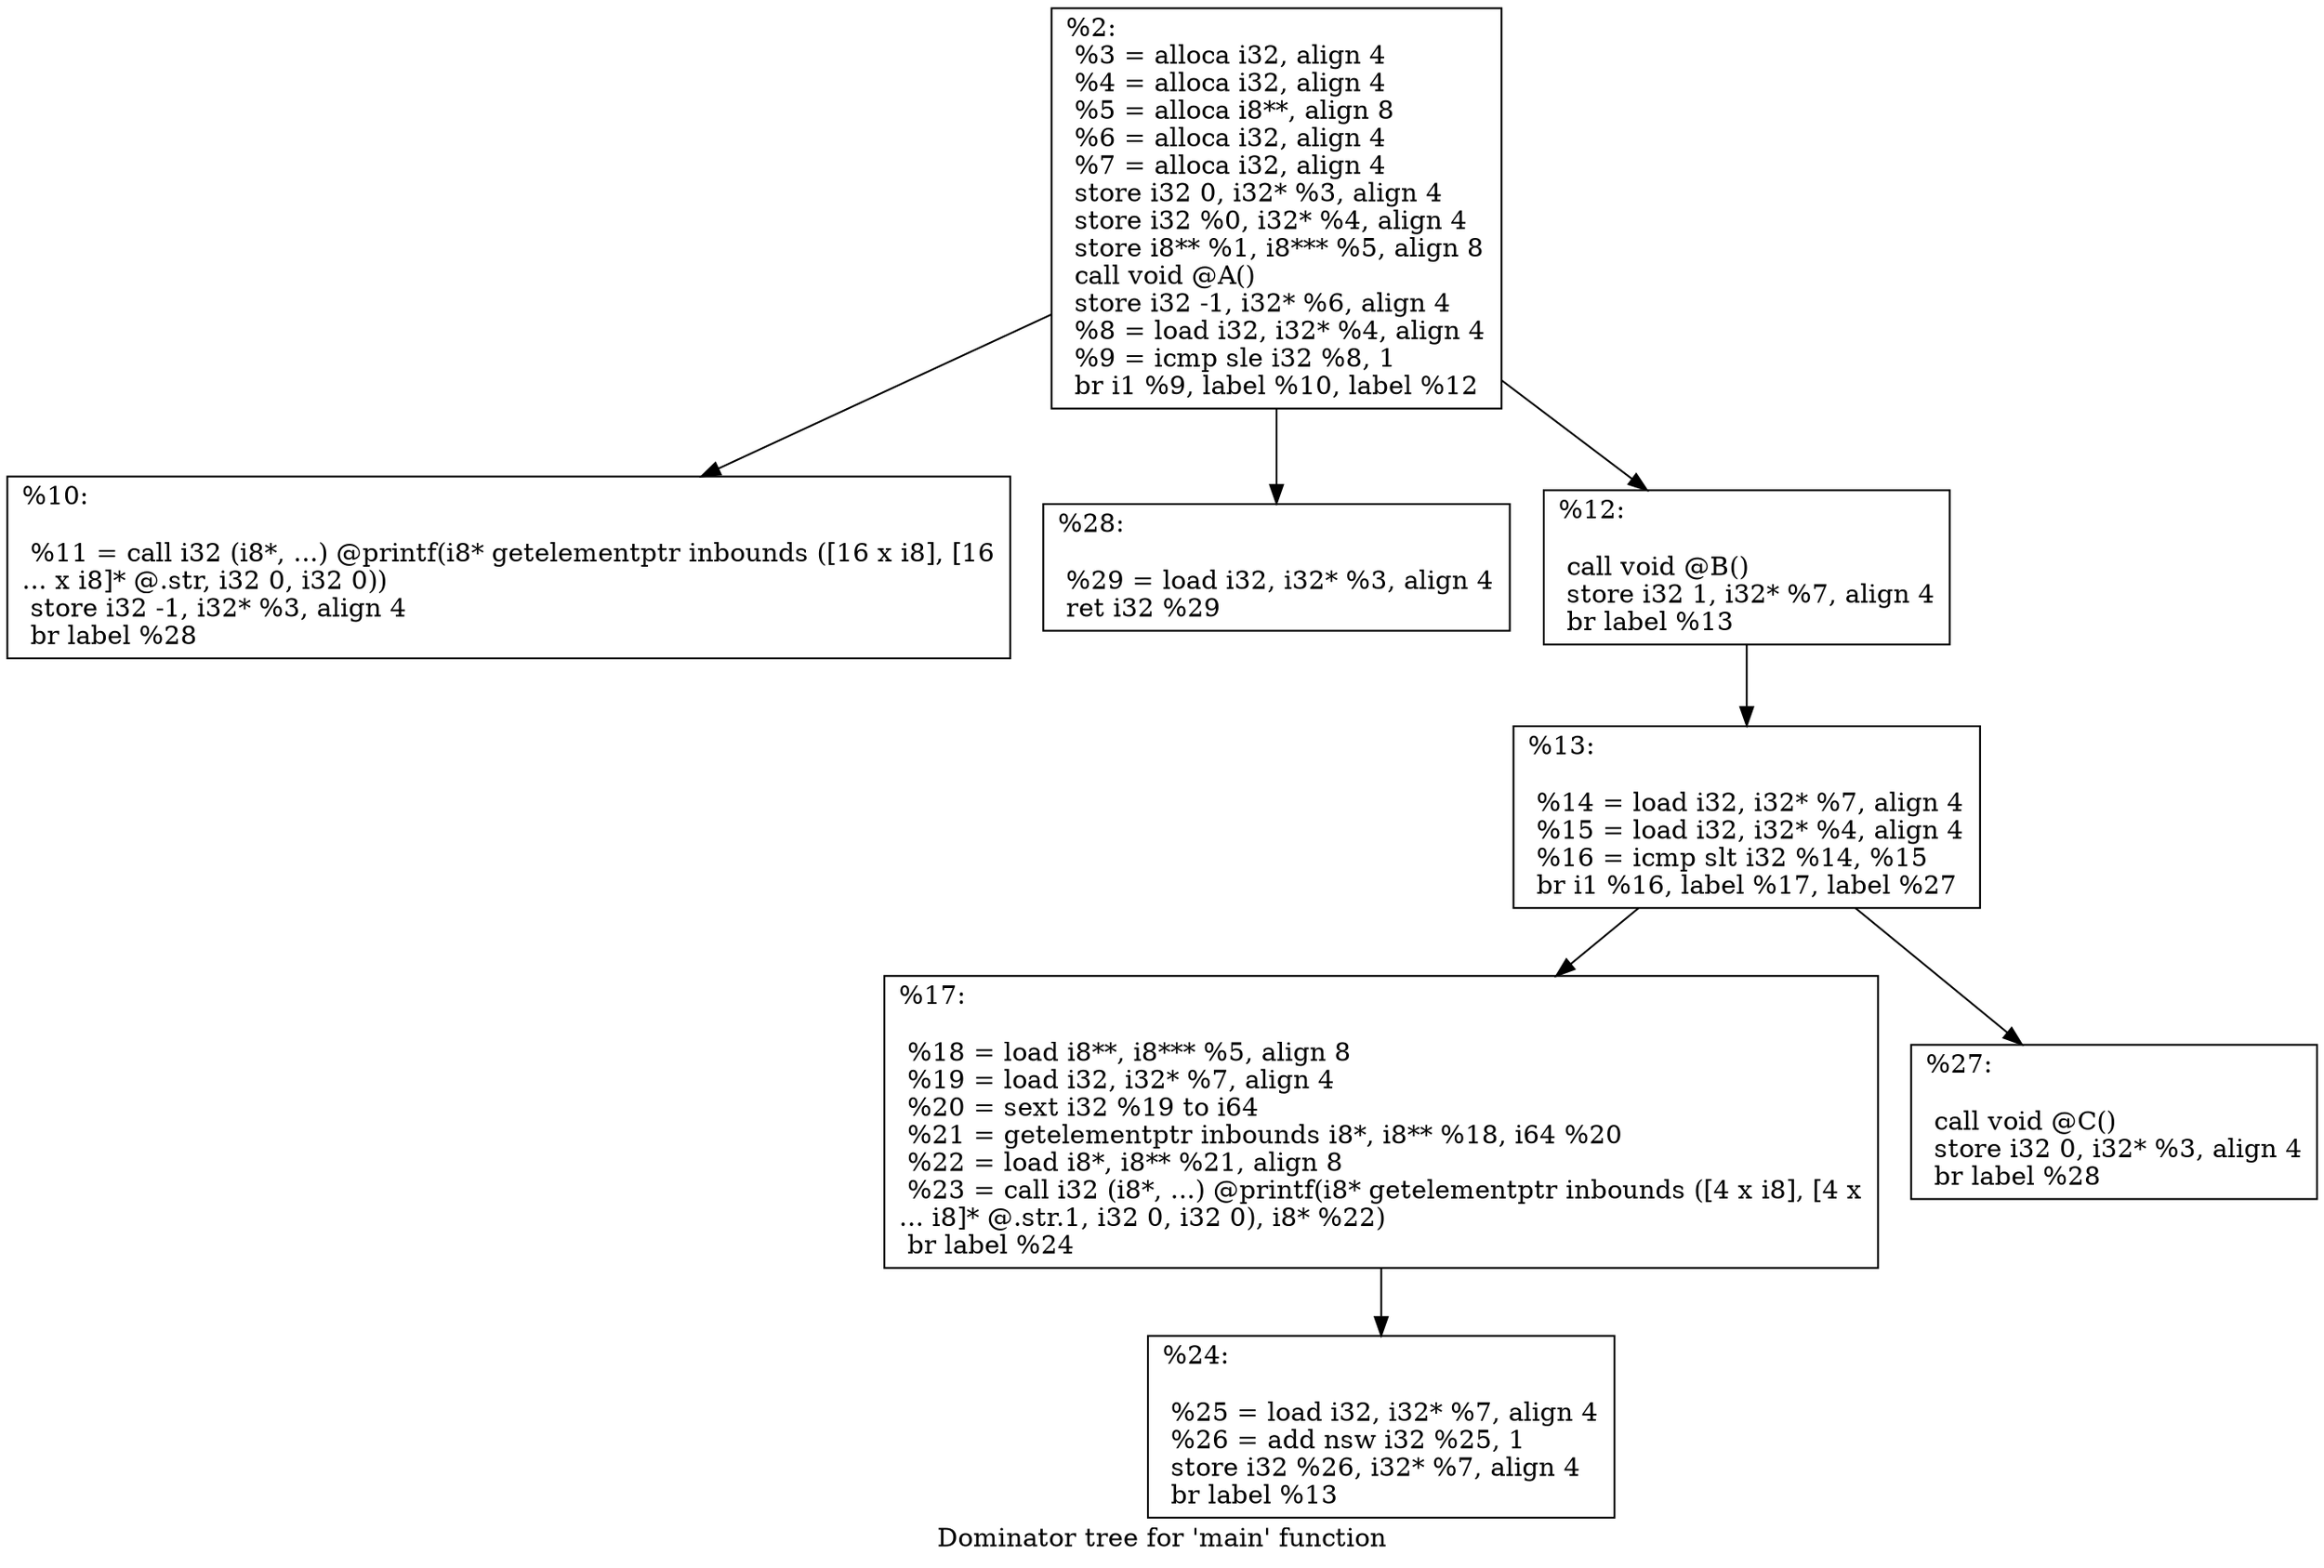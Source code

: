 digraph "Dominator tree for 'main' function" {
	label="Dominator tree for 'main' function";

	Node0x191a220 [shape=record,label="{%2:\l  %3 = alloca i32, align 4\l  %4 = alloca i32, align 4\l  %5 = alloca i8**, align 8\l  %6 = alloca i32, align 4\l  %7 = alloca i32, align 4\l  store i32 0, i32* %3, align 4\l  store i32 %0, i32* %4, align 4\l  store i8** %1, i8*** %5, align 8\l  call void @A()\l  store i32 -1, i32* %6, align 4\l  %8 = load i32, i32* %4, align 4\l  %9 = icmp sle i32 %8, 1\l  br i1 %9, label %10, label %12\l}"];
	Node0x191a220 -> Node0x191a260;
	Node0x191a220 -> Node0x19190f0;
	Node0x191a220 -> Node0x1919130;
	Node0x191a260 [shape=record,label="{%10:\l\l  %11 = call i32 (i8*, ...) @printf(i8* getelementptr inbounds ([16 x i8], [16\l... x i8]* @.str, i32 0, i32 0))\l  store i32 -1, i32* %3, align 4\l  br label %28\l}"];
	Node0x19190f0 [shape=record,label="{%28:\l\l  %29 = load i32, i32* %3, align 4\l  ret i32 %29\l}"];
	Node0x1919130 [shape=record,label="{%12:\l\l  call void @B()\l  store i32 1, i32* %7, align 4\l  br label %13\l}"];
	Node0x1919130 -> Node0x1919170;
	Node0x1919170 [shape=record,label="{%13:\l\l  %14 = load i32, i32* %7, align 4\l  %15 = load i32, i32* %4, align 4\l  %16 = icmp slt i32 %14, %15\l  br i1 %16, label %17, label %27\l}"];
	Node0x1919170 -> Node0x19191b0;
	Node0x1919170 -> Node0x1919230;
	Node0x19191b0 [shape=record,label="{%17:\l\l  %18 = load i8**, i8*** %5, align 8\l  %19 = load i32, i32* %7, align 4\l  %20 = sext i32 %19 to i64\l  %21 = getelementptr inbounds i8*, i8** %18, i64 %20\l  %22 = load i8*, i8** %21, align 8\l  %23 = call i32 (i8*, ...) @printf(i8* getelementptr inbounds ([4 x i8], [4 x\l... i8]* @.str.1, i32 0, i32 0), i8* %22)\l  br label %24\l}"];
	Node0x19191b0 -> Node0x19191f0;
	Node0x19191f0 [shape=record,label="{%24:\l\l  %25 = load i32, i32* %7, align 4\l  %26 = add nsw i32 %25, 1\l  store i32 %26, i32* %7, align 4\l  br label %13\l}"];
	Node0x1919230 [shape=record,label="{%27:\l\l  call void @C()\l  store i32 0, i32* %3, align 4\l  br label %28\l}"];
}
